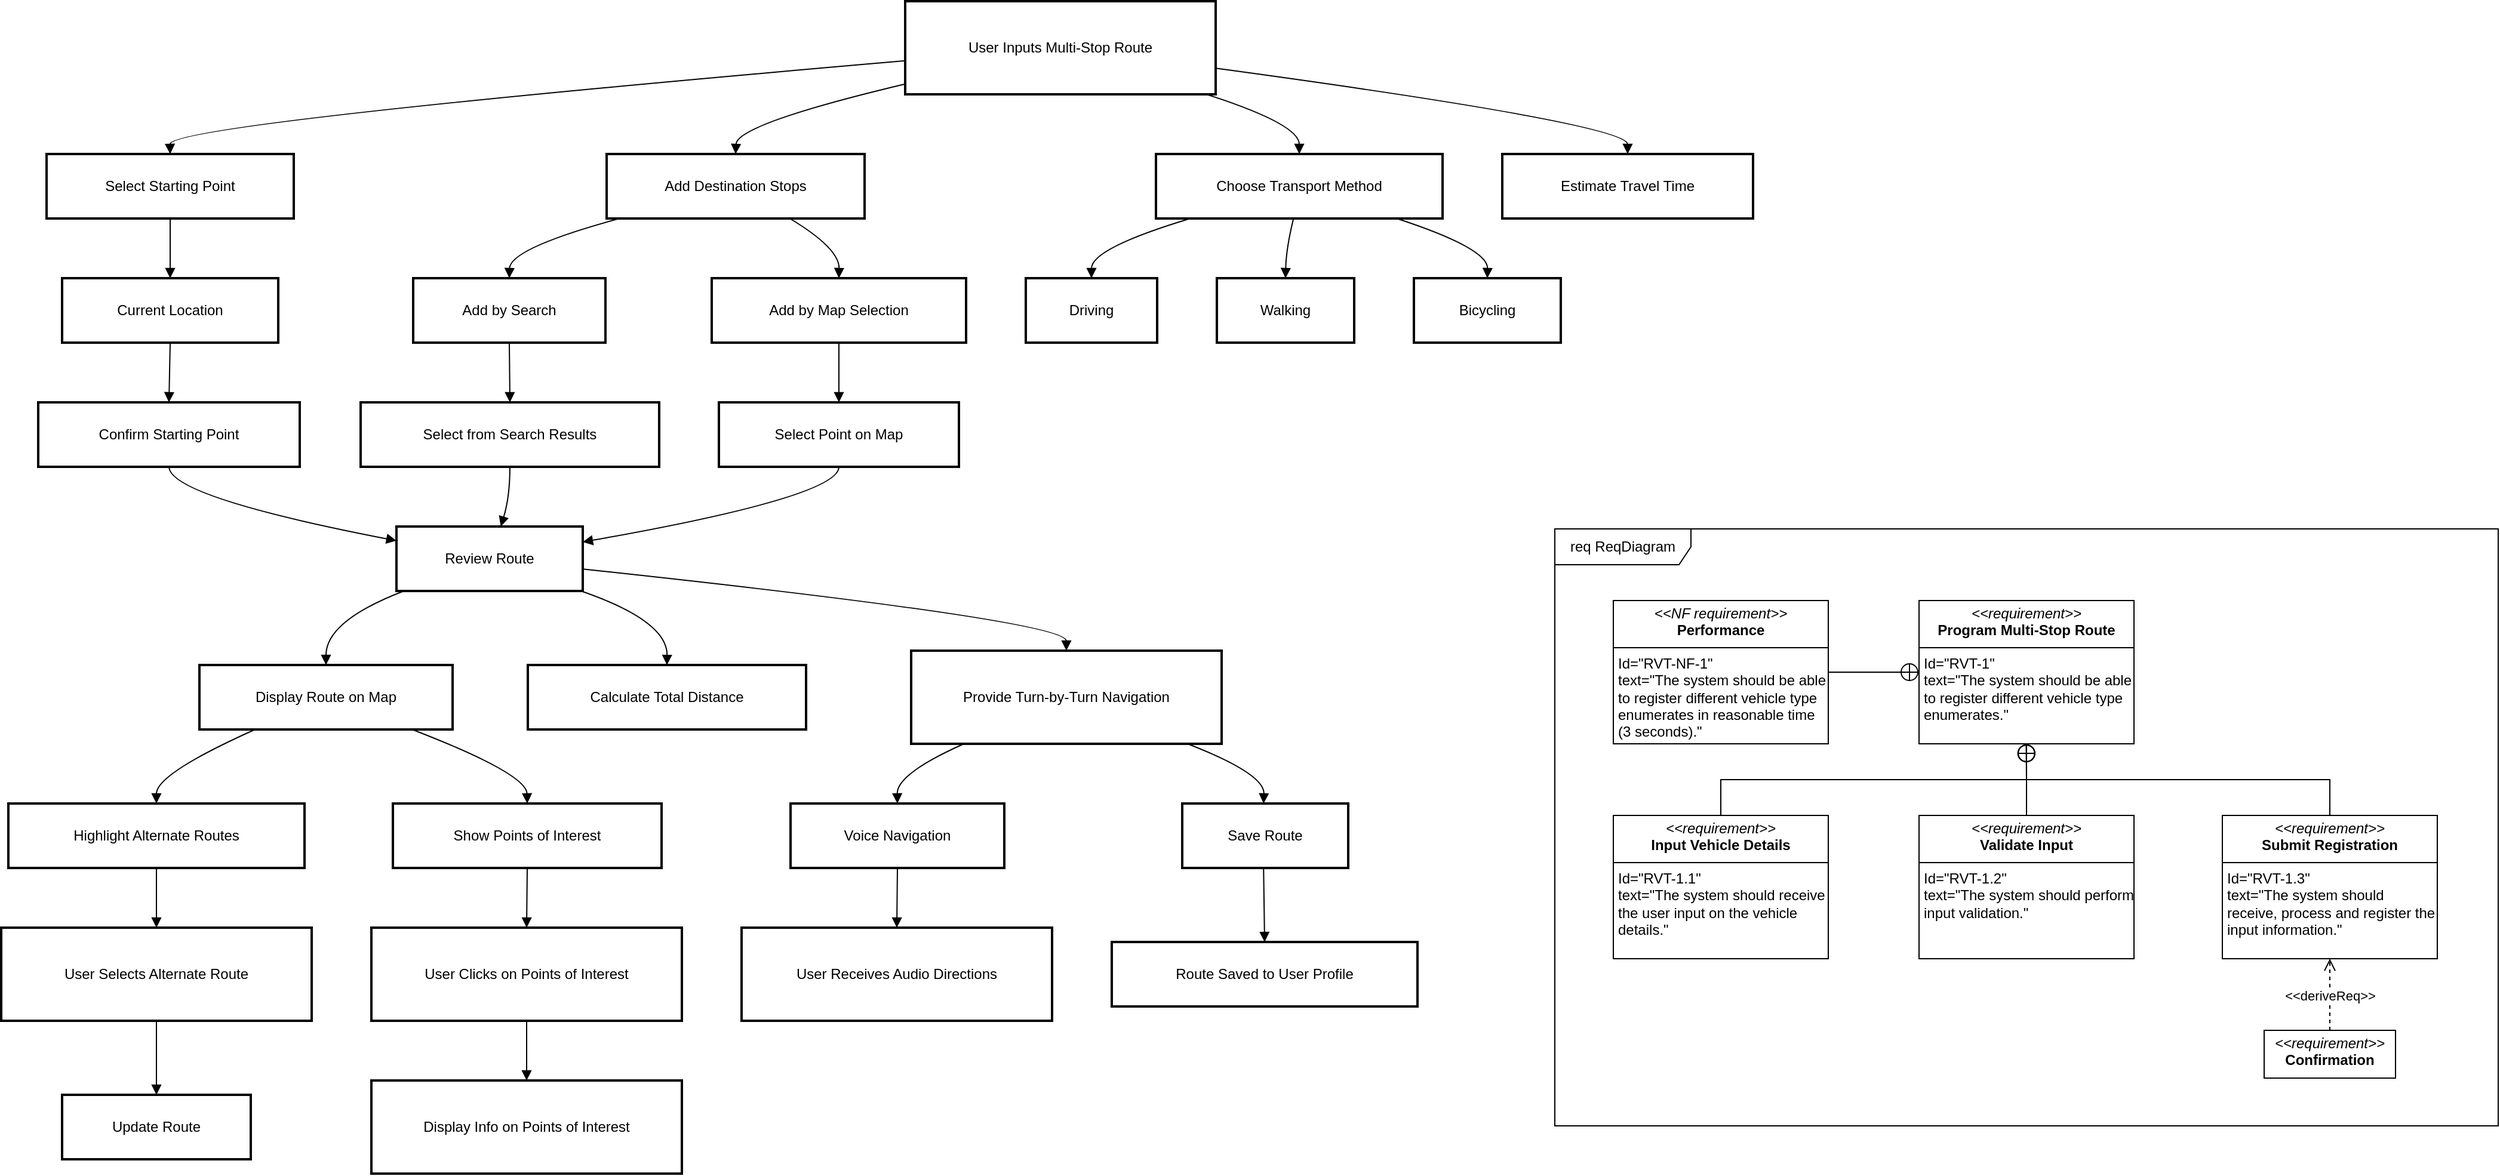 <mxfile version="26.2.12">
  <diagram name="Página-1" id="xsrb5iJu20GzeG8j-Rk5">
    <mxGraphModel dx="2610" dy="1338" grid="1" gridSize="10" guides="1" tooltips="1" connect="1" arrows="1" fold="1" page="1" pageScale="1" pageWidth="827" pageHeight="1169" math="0" shadow="0">
      <root>
        <mxCell id="0" />
        <mxCell id="1" parent="0" />
        <mxCell id="2" value="User Inputs Multi-Stop Route" style="whiteSpace=wrap;strokeWidth=2;" parent="1" vertex="1">
          <mxGeometry x="765" y="8" width="260" height="78" as="geometry" />
        </mxCell>
        <mxCell id="3" value="Select Starting Point" style="whiteSpace=wrap;strokeWidth=2;" parent="1" vertex="1">
          <mxGeometry x="46" y="136" width="207" height="54" as="geometry" />
        </mxCell>
        <mxCell id="4" value="Add Destination Stops" style="whiteSpace=wrap;strokeWidth=2;" parent="1" vertex="1">
          <mxGeometry x="515" y="136" width="216" height="54" as="geometry" />
        </mxCell>
        <mxCell id="5" value="Choose Transport Method" style="whiteSpace=wrap;strokeWidth=2;" parent="1" vertex="1">
          <mxGeometry x="975" y="136" width="240" height="54" as="geometry" />
        </mxCell>
        <mxCell id="6" value="Estimate Travel Time" style="whiteSpace=wrap;strokeWidth=2;" parent="1" vertex="1">
          <mxGeometry x="1265" y="136" width="210" height="54" as="geometry" />
        </mxCell>
        <mxCell id="7" value="Current Location" style="whiteSpace=wrap;strokeWidth=2;" parent="1" vertex="1">
          <mxGeometry x="59" y="240" width="181" height="54" as="geometry" />
        </mxCell>
        <mxCell id="8" value="Add by Search" style="whiteSpace=wrap;strokeWidth=2;" parent="1" vertex="1">
          <mxGeometry x="353" y="240" width="161" height="54" as="geometry" />
        </mxCell>
        <mxCell id="9" value="Add by Map Selection" style="whiteSpace=wrap;strokeWidth=2;" parent="1" vertex="1">
          <mxGeometry x="603" y="240" width="213" height="54" as="geometry" />
        </mxCell>
        <mxCell id="10" value="Driving" style="whiteSpace=wrap;strokeWidth=2;" parent="1" vertex="1">
          <mxGeometry x="866" y="240" width="110" height="54" as="geometry" />
        </mxCell>
        <mxCell id="11" value="Walking" style="whiteSpace=wrap;strokeWidth=2;" parent="1" vertex="1">
          <mxGeometry x="1026" y="240" width="115" height="54" as="geometry" />
        </mxCell>
        <mxCell id="12" value="Bicycling" style="whiteSpace=wrap;strokeWidth=2;" parent="1" vertex="1">
          <mxGeometry x="1191" y="240" width="123" height="54" as="geometry" />
        </mxCell>
        <mxCell id="13" value="Confirm Starting Point" style="whiteSpace=wrap;strokeWidth=2;" parent="1" vertex="1">
          <mxGeometry x="39" y="344" width="219" height="54" as="geometry" />
        </mxCell>
        <mxCell id="14" value="Select from Search Results" style="whiteSpace=wrap;strokeWidth=2;" parent="1" vertex="1">
          <mxGeometry x="309" y="344" width="250" height="54" as="geometry" />
        </mxCell>
        <mxCell id="15" value="Select Point on Map" style="whiteSpace=wrap;strokeWidth=2;" parent="1" vertex="1">
          <mxGeometry x="609" y="344" width="201" height="54" as="geometry" />
        </mxCell>
        <mxCell id="16" value="Review Route" style="whiteSpace=wrap;strokeWidth=2;" parent="1" vertex="1">
          <mxGeometry x="339" y="448" width="156" height="54" as="geometry" />
        </mxCell>
        <mxCell id="17" value="Display Route on Map" style="whiteSpace=wrap;strokeWidth=2;" parent="1" vertex="1">
          <mxGeometry x="174" y="564" width="212" height="54" as="geometry" />
        </mxCell>
        <mxCell id="18" value="Calculate Total Distance" style="whiteSpace=wrap;strokeWidth=2;" parent="1" vertex="1">
          <mxGeometry x="449" y="564" width="233" height="54" as="geometry" />
        </mxCell>
        <mxCell id="19" value="Provide Turn-by-Turn Navigation" style="whiteSpace=wrap;strokeWidth=2;" parent="1" vertex="1">
          <mxGeometry x="770" y="552" width="260" height="78" as="geometry" />
        </mxCell>
        <mxCell id="20" value="Highlight Alternate Routes" style="whiteSpace=wrap;strokeWidth=2;" parent="1" vertex="1">
          <mxGeometry x="14" y="680" width="248" height="54" as="geometry" />
        </mxCell>
        <mxCell id="21" value="Show Points of Interest" style="whiteSpace=wrap;strokeWidth=2;" parent="1" vertex="1">
          <mxGeometry x="336" y="680" width="225" height="54" as="geometry" />
        </mxCell>
        <mxCell id="22" value="User Selects Alternate Route" style="whiteSpace=wrap;strokeWidth=2;" parent="1" vertex="1">
          <mxGeometry x="8" y="784" width="260" height="78" as="geometry" />
        </mxCell>
        <mxCell id="23" value="User Clicks on Points of Interest" style="whiteSpace=wrap;strokeWidth=2;" parent="1" vertex="1">
          <mxGeometry x="318" y="784" width="260" height="78" as="geometry" />
        </mxCell>
        <mxCell id="24" value="Update Route" style="whiteSpace=wrap;strokeWidth=2;" parent="1" vertex="1">
          <mxGeometry x="59" y="924" width="158" height="54" as="geometry" />
        </mxCell>
        <mxCell id="25" value="Display Info on Points of Interest" style="whiteSpace=wrap;strokeWidth=2;" parent="1" vertex="1">
          <mxGeometry x="318" y="912" width="260" height="78" as="geometry" />
        </mxCell>
        <mxCell id="26" value="Voice Navigation" style="whiteSpace=wrap;strokeWidth=2;" parent="1" vertex="1">
          <mxGeometry x="669" y="680" width="179" height="54" as="geometry" />
        </mxCell>
        <mxCell id="27" value="Save Route" style="whiteSpace=wrap;strokeWidth=2;" parent="1" vertex="1">
          <mxGeometry x="997" y="680" width="139" height="54" as="geometry" />
        </mxCell>
        <mxCell id="28" value="User Receives Audio Directions" style="whiteSpace=wrap;strokeWidth=2;" parent="1" vertex="1">
          <mxGeometry x="628" y="784" width="260" height="78" as="geometry" />
        </mxCell>
        <mxCell id="29" value="Route Saved to User Profile" style="whiteSpace=wrap;strokeWidth=2;" parent="1" vertex="1">
          <mxGeometry x="938" y="796" width="256" height="54" as="geometry" />
        </mxCell>
        <mxCell id="30" value="" style="curved=1;startArrow=none;endArrow=block;exitX=0;exitY=0.64;entryX=0.5;entryY=0;" parent="1" source="2" target="3" edge="1">
          <mxGeometry relative="1" as="geometry">
            <Array as="points">
              <mxPoint x="149" y="111" />
            </Array>
          </mxGeometry>
        </mxCell>
        <mxCell id="31" value="" style="curved=1;startArrow=none;endArrow=block;exitX=0;exitY=0.89;entryX=0.5;entryY=0;" parent="1" source="2" target="4" edge="1">
          <mxGeometry relative="1" as="geometry">
            <Array as="points">
              <mxPoint x="624" y="111" />
            </Array>
          </mxGeometry>
        </mxCell>
        <mxCell id="32" value="" style="curved=1;startArrow=none;endArrow=block;exitX=0.97;exitY=1;entryX=0.5;entryY=0;" parent="1" source="2" target="5" edge="1">
          <mxGeometry relative="1" as="geometry">
            <Array as="points">
              <mxPoint x="1095" y="111" />
            </Array>
          </mxGeometry>
        </mxCell>
        <mxCell id="33" value="" style="curved=1;startArrow=none;endArrow=block;exitX=1;exitY=0.72;entryX=0.5;entryY=0;" parent="1" source="2" target="6" edge="1">
          <mxGeometry relative="1" as="geometry">
            <Array as="points">
              <mxPoint x="1370" y="111" />
            </Array>
          </mxGeometry>
        </mxCell>
        <mxCell id="34" value="" style="curved=1;startArrow=none;endArrow=block;exitX=0.5;exitY=1;entryX=0.5;entryY=0;" parent="1" source="3" target="7" edge="1">
          <mxGeometry relative="1" as="geometry">
            <Array as="points" />
          </mxGeometry>
        </mxCell>
        <mxCell id="35" value="" style="curved=1;startArrow=none;endArrow=block;exitX=0.05;exitY=1;entryX=0.5;entryY=0;" parent="1" source="4" target="8" edge="1">
          <mxGeometry relative="1" as="geometry">
            <Array as="points">
              <mxPoint x="434" y="215" />
            </Array>
          </mxGeometry>
        </mxCell>
        <mxCell id="36" value="" style="curved=1;startArrow=none;endArrow=block;exitX=0.71;exitY=1;entryX=0.5;entryY=0;" parent="1" source="4" target="9" edge="1">
          <mxGeometry relative="1" as="geometry">
            <Array as="points">
              <mxPoint x="710" y="215" />
            </Array>
          </mxGeometry>
        </mxCell>
        <mxCell id="37" value="" style="curved=1;startArrow=none;endArrow=block;exitX=0.12;exitY=1;entryX=0.5;entryY=0;" parent="1" source="5" target="10" edge="1">
          <mxGeometry relative="1" as="geometry">
            <Array as="points">
              <mxPoint x="921" y="215" />
            </Array>
          </mxGeometry>
        </mxCell>
        <mxCell id="38" value="" style="curved=1;startArrow=none;endArrow=block;exitX=0.48;exitY=1;entryX=0.5;entryY=0;" parent="1" source="5" target="11" edge="1">
          <mxGeometry relative="1" as="geometry">
            <Array as="points">
              <mxPoint x="1084" y="215" />
            </Array>
          </mxGeometry>
        </mxCell>
        <mxCell id="39" value="" style="curved=1;startArrow=none;endArrow=block;exitX=0.84;exitY=1;entryX=0.5;entryY=0;" parent="1" source="5" target="12" edge="1">
          <mxGeometry relative="1" as="geometry">
            <Array as="points">
              <mxPoint x="1253" y="215" />
            </Array>
          </mxGeometry>
        </mxCell>
        <mxCell id="40" value="" style="curved=1;startArrow=none;endArrow=block;exitX=0.5;exitY=1;entryX=0.5;entryY=0;" parent="1" source="7" target="13" edge="1">
          <mxGeometry relative="1" as="geometry">
            <Array as="points" />
          </mxGeometry>
        </mxCell>
        <mxCell id="41" value="" style="curved=1;startArrow=none;endArrow=block;exitX=0.5;exitY=1;entryX=0.5;entryY=0;" parent="1" source="8" target="14" edge="1">
          <mxGeometry relative="1" as="geometry">
            <Array as="points" />
          </mxGeometry>
        </mxCell>
        <mxCell id="42" value="" style="curved=1;startArrow=none;endArrow=block;exitX=0.5;exitY=1;entryX=0.5;entryY=0;" parent="1" source="9" target="15" edge="1">
          <mxGeometry relative="1" as="geometry">
            <Array as="points" />
          </mxGeometry>
        </mxCell>
        <mxCell id="43" value="" style="curved=1;startArrow=none;endArrow=block;exitX=0.5;exitY=1;entryX=0;entryY=0.22;" parent="1" source="13" target="16" edge="1">
          <mxGeometry relative="1" as="geometry">
            <Array as="points">
              <mxPoint x="149" y="423" />
            </Array>
          </mxGeometry>
        </mxCell>
        <mxCell id="44" value="" style="curved=1;startArrow=none;endArrow=block;exitX=0.5;exitY=1;entryX=0.56;entryY=0;" parent="1" source="14" target="16" edge="1">
          <mxGeometry relative="1" as="geometry">
            <Array as="points">
              <mxPoint x="434" y="423" />
            </Array>
          </mxGeometry>
        </mxCell>
        <mxCell id="45" value="" style="curved=1;startArrow=none;endArrow=block;exitX=0.5;exitY=1;entryX=1;entryY=0.24;" parent="1" source="15" target="16" edge="1">
          <mxGeometry relative="1" as="geometry">
            <Array as="points">
              <mxPoint x="710" y="423" />
            </Array>
          </mxGeometry>
        </mxCell>
        <mxCell id="46" value="" style="curved=1;startArrow=none;endArrow=block;exitX=0.04;exitY=1;entryX=0.5;entryY=0;" parent="1" source="16" target="17" edge="1">
          <mxGeometry relative="1" as="geometry">
            <Array as="points">
              <mxPoint x="280" y="527" />
            </Array>
          </mxGeometry>
        </mxCell>
        <mxCell id="47" value="" style="curved=1;startArrow=none;endArrow=block;exitX=0.99;exitY=1;entryX=0.5;entryY=0;" parent="1" source="16" target="18" edge="1">
          <mxGeometry relative="1" as="geometry">
            <Array as="points">
              <mxPoint x="566" y="527" />
            </Array>
          </mxGeometry>
        </mxCell>
        <mxCell id="48" value="" style="curved=1;startArrow=none;endArrow=block;exitX=1;exitY=0.66;entryX=0.5;entryY=0;" parent="1" source="16" target="19" edge="1">
          <mxGeometry relative="1" as="geometry">
            <Array as="points">
              <mxPoint x="900" y="527" />
            </Array>
          </mxGeometry>
        </mxCell>
        <mxCell id="49" value="" style="curved=1;startArrow=none;endArrow=block;exitX=0.22;exitY=1;entryX=0.5;entryY=0;" parent="1" source="17" target="20" edge="1">
          <mxGeometry relative="1" as="geometry">
            <Array as="points">
              <mxPoint x="138" y="655" />
            </Array>
          </mxGeometry>
        </mxCell>
        <mxCell id="50" value="" style="curved=1;startArrow=none;endArrow=block;exitX=0.84;exitY=1;entryX=0.5;entryY=0;" parent="1" source="17" target="21" edge="1">
          <mxGeometry relative="1" as="geometry">
            <Array as="points">
              <mxPoint x="448" y="655" />
            </Array>
          </mxGeometry>
        </mxCell>
        <mxCell id="51" value="" style="curved=1;startArrow=none;endArrow=block;exitX=0.5;exitY=1;entryX=0.5;entryY=0;" parent="1" source="20" target="22" edge="1">
          <mxGeometry relative="1" as="geometry">
            <Array as="points" />
          </mxGeometry>
        </mxCell>
        <mxCell id="52" value="" style="curved=1;startArrow=none;endArrow=block;exitX=0.5;exitY=1;entryX=0.5;entryY=0;" parent="1" source="21" target="23" edge="1">
          <mxGeometry relative="1" as="geometry">
            <Array as="points" />
          </mxGeometry>
        </mxCell>
        <mxCell id="53" value="" style="curved=1;startArrow=none;endArrow=block;exitX=0.5;exitY=1;entryX=0.5;entryY=0;" parent="1" source="22" target="24" edge="1">
          <mxGeometry relative="1" as="geometry">
            <Array as="points" />
          </mxGeometry>
        </mxCell>
        <mxCell id="54" value="" style="curved=1;startArrow=none;endArrow=block;exitX=0.5;exitY=1;entryX=0.5;entryY=0;" parent="1" source="23" target="25" edge="1">
          <mxGeometry relative="1" as="geometry">
            <Array as="points" />
          </mxGeometry>
        </mxCell>
        <mxCell id="55" value="" style="curved=1;startArrow=none;endArrow=block;exitX=0.17;exitY=1;entryX=0.5;entryY=0;" parent="1" source="19" target="26" edge="1">
          <mxGeometry relative="1" as="geometry">
            <Array as="points">
              <mxPoint x="758" y="655" />
            </Array>
          </mxGeometry>
        </mxCell>
        <mxCell id="56" value="" style="curved=1;startArrow=none;endArrow=block;exitX=0.89;exitY=1;entryX=0.49;entryY=0;" parent="1" source="19" target="27" edge="1">
          <mxGeometry relative="1" as="geometry">
            <Array as="points">
              <mxPoint x="1066" y="655" />
            </Array>
          </mxGeometry>
        </mxCell>
        <mxCell id="57" value="" style="curved=1;startArrow=none;endArrow=block;exitX=0.5;exitY=1;entryX=0.5;entryY=0;" parent="1" source="26" target="28" edge="1">
          <mxGeometry relative="1" as="geometry">
            <Array as="points" />
          </mxGeometry>
        </mxCell>
        <mxCell id="58" value="" style="curved=1;startArrow=none;endArrow=block;exitX=0.49;exitY=1;entryX=0.5;entryY=0;" parent="1" source="27" target="29" edge="1">
          <mxGeometry relative="1" as="geometry">
            <Array as="points" />
          </mxGeometry>
        </mxCell>
        <mxCell id="oBTIg1yz_-bCMmTLJF2G-58" value="req ReqDiagram" style="shape=umlFrame;whiteSpace=wrap;html=1;pointerEvents=0;width=114;height=30;" vertex="1" parent="1">
          <mxGeometry x="1309" y="450" width="790" height="500" as="geometry" />
        </mxCell>
        <mxCell id="oBTIg1yz_-bCMmTLJF2G-59" value="&lt;p style=&quot;margin:0px;margin-top:4px;text-align:center;&quot;&gt;&lt;i&gt;&amp;lt;&amp;lt;requirement&amp;gt;&amp;gt;&lt;/i&gt;&lt;br&gt;&lt;b&gt;Program Multi-Stop Route&lt;/b&gt;&lt;/p&gt;&lt;hr size=&quot;1&quot; style=&quot;border-style:solid;&quot;&gt;&lt;p style=&quot;margin:0px;margin-left:4px;&quot;&gt;Id=&quot;RVT-1&quot;&lt;/p&gt;&lt;p style=&quot;margin:0px;margin-left:4px;&quot;&gt;text=&quot;The system should be able to register different vehicle type enumerates.&quot;&lt;/p&gt;" style="verticalAlign=top;align=left;overflow=fill;html=1;whiteSpace=wrap;" vertex="1" parent="1">
          <mxGeometry x="1614" y="510" width="180" height="120" as="geometry" />
        </mxCell>
        <mxCell id="oBTIg1yz_-bCMmTLJF2G-60" style="edgeStyle=orthogonalEdgeStyle;rounded=0;orthogonalLoop=1;jettySize=auto;html=1;exitX=1;exitY=0.5;exitDx=0;exitDy=0;entryX=0;entryY=0.5;entryDx=0;entryDy=0;endArrow=circlePlus;endFill=0;" edge="1" parent="1" source="oBTIg1yz_-bCMmTLJF2G-61" target="oBTIg1yz_-bCMmTLJF2G-59">
          <mxGeometry relative="1" as="geometry" />
        </mxCell>
        <mxCell id="oBTIg1yz_-bCMmTLJF2G-61" value="&lt;p style=&quot;margin:0px;margin-top:4px;text-align:center;&quot;&gt;&lt;i&gt;&amp;lt;&amp;lt;NF requirement&amp;gt;&amp;gt;&lt;/i&gt;&lt;br&gt;&lt;b&gt;Performance&lt;/b&gt;&lt;/p&gt;&lt;hr size=&quot;1&quot; style=&quot;border-style:solid;&quot;&gt;&lt;p style=&quot;margin:0px;margin-left:4px;&quot;&gt;Id=&quot;RVT-NF-1&quot;&lt;/p&gt;&lt;p style=&quot;margin:0px;margin-left:4px;&quot;&gt;text=&quot;The system should be able to register different vehicle type enumerates in reasonable time (3 seconds).&quot;&lt;/p&gt;" style="verticalAlign=top;align=left;overflow=fill;html=1;whiteSpace=wrap;" vertex="1" parent="1">
          <mxGeometry x="1358" y="510" width="180" height="120" as="geometry" />
        </mxCell>
        <mxCell id="oBTIg1yz_-bCMmTLJF2G-62" style="edgeStyle=orthogonalEdgeStyle;rounded=0;orthogonalLoop=1;jettySize=auto;html=1;exitX=0.5;exitY=0;exitDx=0;exitDy=0;entryX=0.5;entryY=1;entryDx=0;entryDy=0;endArrow=circlePlus;endFill=0;" edge="1" parent="1" source="oBTIg1yz_-bCMmTLJF2G-63" target="oBTIg1yz_-bCMmTLJF2G-59">
          <mxGeometry relative="1" as="geometry" />
        </mxCell>
        <mxCell id="oBTIg1yz_-bCMmTLJF2G-63" value="&lt;p style=&quot;margin:0px;margin-top:4px;text-align:center;&quot;&gt;&lt;i&gt;&amp;lt;&amp;lt;requirement&amp;gt;&amp;gt;&lt;/i&gt;&lt;br&gt;&lt;b&gt;Input Vehicle Details&lt;/b&gt;&lt;/p&gt;&lt;hr size=&quot;1&quot; style=&quot;border-style:solid;&quot;&gt;&lt;p style=&quot;margin:0px;margin-left:4px;&quot;&gt;Id=&quot;RVT-1.1&quot;&lt;/p&gt;&lt;p style=&quot;margin:0px;margin-left:4px;&quot;&gt;text=&quot;The system should receive the user input on the vehicle details.&quot;&lt;/p&gt;" style="verticalAlign=top;align=left;overflow=fill;html=1;whiteSpace=wrap;" vertex="1" parent="1">
          <mxGeometry x="1358" y="690" width="180" height="120" as="geometry" />
        </mxCell>
        <mxCell id="oBTIg1yz_-bCMmTLJF2G-64" style="edgeStyle=orthogonalEdgeStyle;rounded=0;orthogonalLoop=1;jettySize=auto;html=1;exitX=0.5;exitY=0;exitDx=0;exitDy=0;endArrow=circlePlus;endFill=0;" edge="1" parent="1" source="oBTIg1yz_-bCMmTLJF2G-65">
          <mxGeometry relative="1" as="geometry">
            <mxPoint x="1703.737" y="630" as="targetPoint" />
          </mxGeometry>
        </mxCell>
        <mxCell id="oBTIg1yz_-bCMmTLJF2G-65" value="&lt;p style=&quot;margin:0px;margin-top:4px;text-align:center;&quot;&gt;&lt;i&gt;&amp;lt;&amp;lt;requirement&amp;gt;&amp;gt;&lt;/i&gt;&lt;br&gt;&lt;b&gt;Validate Input&lt;/b&gt;&lt;/p&gt;&lt;hr size=&quot;1&quot; style=&quot;border-style:solid;&quot;&gt;&lt;p style=&quot;margin:0px;margin-left:4px;&quot;&gt;Id=&quot;RVT-1.2&quot;&lt;/p&gt;&lt;p style=&quot;margin:0px;margin-left:4px;&quot;&gt;text=&quot;The system should perform input validation.&quot;&lt;/p&gt;" style="verticalAlign=top;align=left;overflow=fill;html=1;whiteSpace=wrap;" vertex="1" parent="1">
          <mxGeometry x="1614" y="690" width="180" height="120" as="geometry" />
        </mxCell>
        <mxCell id="oBTIg1yz_-bCMmTLJF2G-66" style="edgeStyle=orthogonalEdgeStyle;rounded=0;orthogonalLoop=1;jettySize=auto;html=1;exitX=0.5;exitY=0;exitDx=0;exitDy=0;endArrow=circlePlus;endFill=0;" edge="1" parent="1" source="oBTIg1yz_-bCMmTLJF2G-67" target="oBTIg1yz_-bCMmTLJF2G-59">
          <mxGeometry relative="1" as="geometry" />
        </mxCell>
        <mxCell id="oBTIg1yz_-bCMmTLJF2G-67" value="&lt;p style=&quot;margin:0px;margin-top:4px;text-align:center;&quot;&gt;&lt;i&gt;&amp;lt;&amp;lt;requirement&amp;gt;&amp;gt;&lt;/i&gt;&lt;br&gt;&lt;b&gt;Submit Registration&lt;/b&gt;&lt;/p&gt;&lt;hr size=&quot;1&quot; style=&quot;border-style:solid;&quot;&gt;&lt;p style=&quot;margin:0px;margin-left:4px;&quot;&gt;Id=&quot;RVT-1.3&quot;&lt;/p&gt;&lt;p style=&quot;margin:0px;margin-left:4px;&quot;&gt;text=&quot;The system should receive, process and register the input information.&quot;&lt;/p&gt;" style="verticalAlign=top;align=left;overflow=fill;html=1;whiteSpace=wrap;" vertex="1" parent="1">
          <mxGeometry x="1868" y="690" width="180" height="120" as="geometry" />
        </mxCell>
        <mxCell id="oBTIg1yz_-bCMmTLJF2G-68" value="&lt;p style=&quot;margin: 4px 0px 0px;&quot;&gt;&lt;i&gt;&amp;lt;&amp;lt;requirement&amp;gt;&amp;gt;&lt;/i&gt;&lt;br&gt;&lt;b&gt;Confirmation&lt;/b&gt;&lt;/p&gt;" style="verticalAlign=middle;align=center;overflow=fill;html=1;whiteSpace=wrap;" vertex="1" parent="1">
          <mxGeometry x="1903" y="870" width="110" height="40" as="geometry" />
        </mxCell>
        <mxCell id="oBTIg1yz_-bCMmTLJF2G-69" value="&amp;lt;&amp;lt;deriveReq&amp;gt;&amp;gt;" style="html=1;verticalAlign=bottom;endArrow=open;dashed=1;endSize=8;curved=0;rounded=0;entryX=0.5;entryY=1;entryDx=0;entryDy=0;exitX=0.5;exitY=0;exitDx=0;exitDy=0;" edge="1" parent="1" source="oBTIg1yz_-bCMmTLJF2G-68" target="oBTIg1yz_-bCMmTLJF2G-67">
          <mxGeometry x="-0.333" relative="1" as="geometry">
            <mxPoint x="1998" y="950" as="sourcePoint" />
            <mxPoint x="1918" y="950" as="targetPoint" />
            <mxPoint as="offset" />
          </mxGeometry>
        </mxCell>
      </root>
    </mxGraphModel>
  </diagram>
</mxfile>
